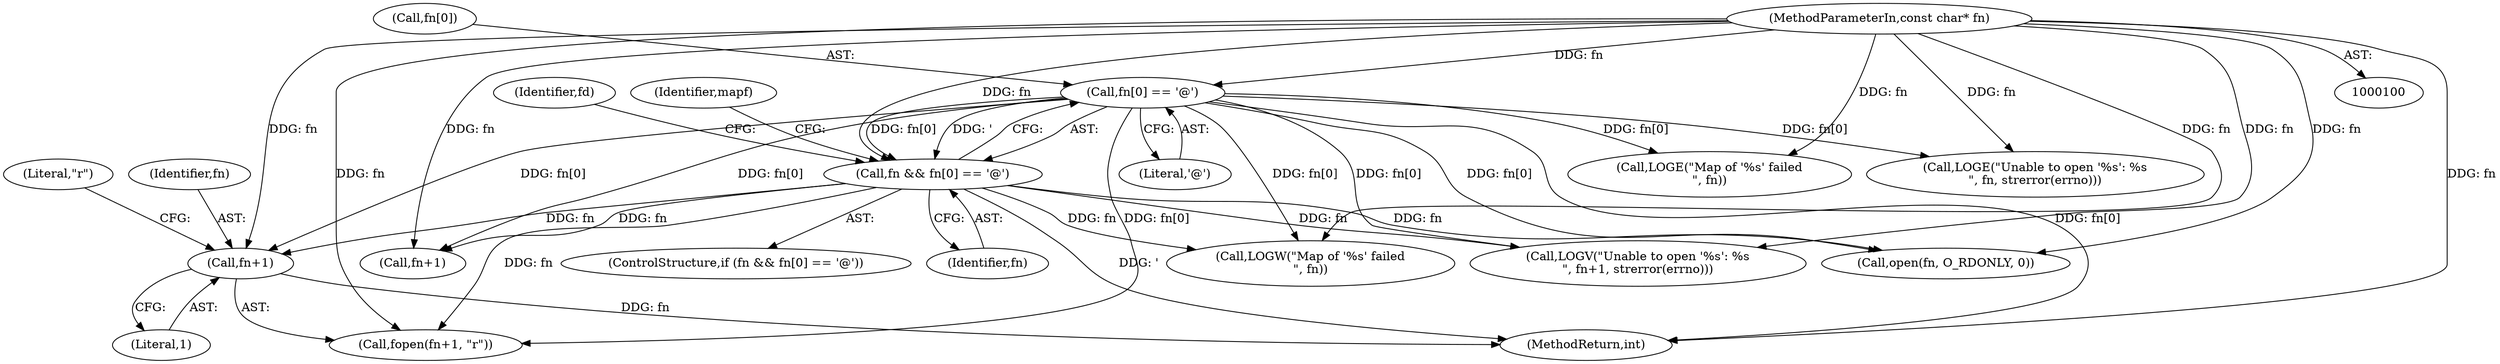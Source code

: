 digraph "0_Android_28a566f7731b4cb76d2a9ba16d997ac5aeb07dad_1@pointer" {
"1000123" [label="(Call,fn+1)"];
"1000113" [label="(Call,fn[0] == '@')"];
"1000101" [label="(MethodParameterIn,const char* fn)"];
"1000111" [label="(Call,fn && fn[0] == '@')"];
"1000112" [label="(Identifier,fn)"];
"1000125" [label="(Literal,1)"];
"1000200" [label="(MethodReturn,int)"];
"1000163" [label="(Identifier,fd)"];
"1000164" [label="(Call,open(fn, O_RDONLY, 0))"];
"1000134" [label="(Call,fn+1)"];
"1000126" [label="(Literal,\"r\")"];
"1000123" [label="(Call,fn+1)"];
"1000188" [label="(Call,LOGE(\"Map of '%s' failed\n\", fn))"];
"1000117" [label="(Literal,'@')"];
"1000121" [label="(Identifier,mapf)"];
"1000110" [label="(ControlStructure,if (fn && fn[0] == '@'))"];
"1000173" [label="(Call,LOGE(\"Unable to open '%s': %s\n\", fn, strerror(errno)))"];
"1000111" [label="(Call,fn && fn[0] == '@')"];
"1000124" [label="(Identifier,fn)"];
"1000101" [label="(MethodParameterIn,const char* fn)"];
"1000122" [label="(Call,fopen(fn+1, \"r\"))"];
"1000114" [label="(Call,fn[0])"];
"1000149" [label="(Call,LOGW(\"Map of '%s' failed\n\", fn))"];
"1000113" [label="(Call,fn[0] == '@')"];
"1000132" [label="(Call,LOGV(\"Unable to open '%s': %s\n\", fn+1, strerror(errno)))"];
"1000123" -> "1000122"  [label="AST: "];
"1000123" -> "1000125"  [label="CFG: "];
"1000124" -> "1000123"  [label="AST: "];
"1000125" -> "1000123"  [label="AST: "];
"1000126" -> "1000123"  [label="CFG: "];
"1000123" -> "1000200"  [label="DDG: fn"];
"1000113" -> "1000123"  [label="DDG: fn[0]"];
"1000111" -> "1000123"  [label="DDG: fn"];
"1000101" -> "1000123"  [label="DDG: fn"];
"1000113" -> "1000111"  [label="AST: "];
"1000113" -> "1000117"  [label="CFG: "];
"1000114" -> "1000113"  [label="AST: "];
"1000117" -> "1000113"  [label="AST: "];
"1000111" -> "1000113"  [label="CFG: "];
"1000113" -> "1000200"  [label="DDG: fn[0]"];
"1000113" -> "1000111"  [label="DDG: fn[0]"];
"1000113" -> "1000111"  [label="DDG: '"];
"1000101" -> "1000113"  [label="DDG: fn"];
"1000113" -> "1000122"  [label="DDG: fn[0]"];
"1000113" -> "1000132"  [label="DDG: fn[0]"];
"1000113" -> "1000134"  [label="DDG: fn[0]"];
"1000113" -> "1000149"  [label="DDG: fn[0]"];
"1000113" -> "1000164"  [label="DDG: fn[0]"];
"1000113" -> "1000173"  [label="DDG: fn[0]"];
"1000113" -> "1000188"  [label="DDG: fn[0]"];
"1000101" -> "1000100"  [label="AST: "];
"1000101" -> "1000200"  [label="DDG: fn"];
"1000101" -> "1000111"  [label="DDG: fn"];
"1000101" -> "1000122"  [label="DDG: fn"];
"1000101" -> "1000132"  [label="DDG: fn"];
"1000101" -> "1000134"  [label="DDG: fn"];
"1000101" -> "1000149"  [label="DDG: fn"];
"1000101" -> "1000164"  [label="DDG: fn"];
"1000101" -> "1000173"  [label="DDG: fn"];
"1000101" -> "1000188"  [label="DDG: fn"];
"1000111" -> "1000110"  [label="AST: "];
"1000111" -> "1000112"  [label="CFG: "];
"1000112" -> "1000111"  [label="AST: "];
"1000121" -> "1000111"  [label="CFG: "];
"1000163" -> "1000111"  [label="CFG: "];
"1000111" -> "1000200"  [label="DDG: '"];
"1000111" -> "1000122"  [label="DDG: fn"];
"1000111" -> "1000132"  [label="DDG: fn"];
"1000111" -> "1000134"  [label="DDG: fn"];
"1000111" -> "1000149"  [label="DDG: fn"];
"1000111" -> "1000164"  [label="DDG: fn"];
}

